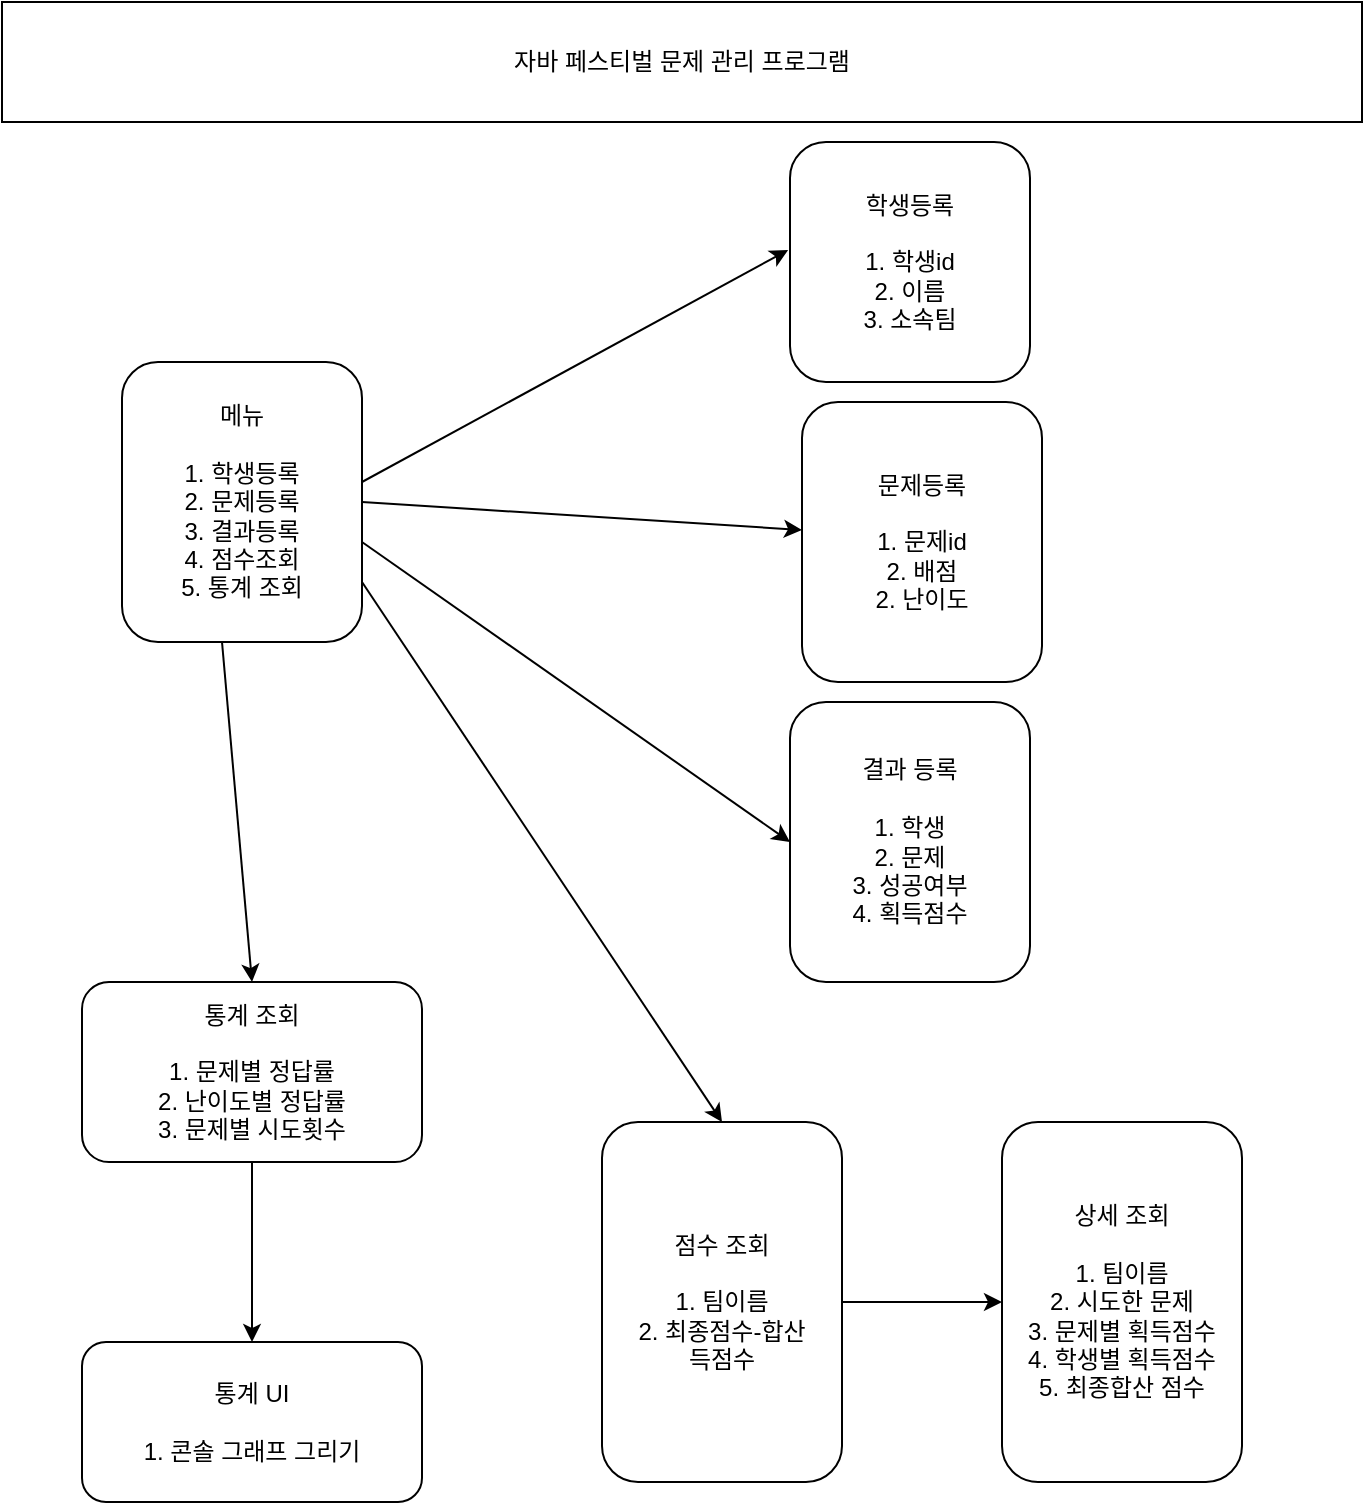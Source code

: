 <mxfile version="20.8.10" type="device"><diagram id="C5RBs43oDa-KdzZeNtuy" name="Page-1"><mxGraphModel dx="1434" dy="844" grid="1" gridSize="10" guides="1" tooltips="1" connect="1" arrows="1" fold="1" page="1" pageScale="1" pageWidth="827" pageHeight="1169" math="0" shadow="0"><root><mxCell id="WIyWlLk6GJQsqaUBKTNV-0"/><mxCell id="WIyWlLk6GJQsqaUBKTNV-1" parent="WIyWlLk6GJQsqaUBKTNV-0"/><mxCell id="WIyWlLk6GJQsqaUBKTNV-3" value="학생등록&lt;br&gt;&lt;br&gt;1. 학생id&lt;br&gt;2. 이름&lt;br&gt;3. 소속팀" style="rounded=1;whiteSpace=wrap;html=1;fontSize=12;glass=0;strokeWidth=1;shadow=0;" parent="WIyWlLk6GJQsqaUBKTNV-1" vertex="1"><mxGeometry x="414" y="180" width="120" height="120" as="geometry"/></mxCell><mxCell id="hzerCCfVcDW8n5RPLtf0-0" value="문제등록&lt;br&gt;&lt;br&gt;1. 문제id&lt;br&gt;2. 배점&lt;br&gt;2. 난이도" style="rounded=1;whiteSpace=wrap;html=1;fontSize=12;glass=0;strokeWidth=1;shadow=0;" parent="WIyWlLk6GJQsqaUBKTNV-1" vertex="1"><mxGeometry x="420" y="310" width="120" height="140" as="geometry"/></mxCell><mxCell id="hzerCCfVcDW8n5RPLtf0-1" value="결과 등록&lt;br&gt;&lt;br&gt;1. 학생&lt;br&gt;2. 문제&lt;br&gt;3. 성공여부&lt;br&gt;4. 획득점수" style="rounded=1;whiteSpace=wrap;html=1;fontSize=12;glass=0;strokeWidth=1;shadow=0;" parent="WIyWlLk6GJQsqaUBKTNV-1" vertex="1"><mxGeometry x="414" y="460" width="120" height="140" as="geometry"/></mxCell><mxCell id="hzerCCfVcDW8n5RPLtf0-2" value="점수 조회&lt;br&gt;&lt;br&gt;1. 팀이름&lt;br&gt;2. 최종점수-합산&lt;br&gt;득점수" style="rounded=1;whiteSpace=wrap;html=1;fontSize=12;glass=0;strokeWidth=1;shadow=0;" parent="WIyWlLk6GJQsqaUBKTNV-1" vertex="1"><mxGeometry x="320" y="670" width="120" height="180" as="geometry"/></mxCell><mxCell id="hzerCCfVcDW8n5RPLtf0-5" value="메뉴&lt;br&gt;&lt;br&gt;1. 학생등록&lt;br&gt;2. 문제등록&lt;br&gt;3. 결과등록&lt;br&gt;4. 점수조회&lt;br&gt;5. 통계 조회" style="rounded=1;whiteSpace=wrap;html=1;fontSize=12;glass=0;strokeWidth=1;shadow=0;" parent="WIyWlLk6GJQsqaUBKTNV-1" vertex="1"><mxGeometry x="80" y="290" width="120" height="140" as="geometry"/></mxCell><mxCell id="hzerCCfVcDW8n5RPLtf0-6" value="" style="endArrow=classic;html=1;rounded=0;entryX=-0.008;entryY=0.45;entryDx=0;entryDy=0;entryPerimeter=0;" parent="WIyWlLk6GJQsqaUBKTNV-1" target="WIyWlLk6GJQsqaUBKTNV-3" edge="1"><mxGeometry width="50" height="50" relative="1" as="geometry"><mxPoint x="200" y="350" as="sourcePoint"/><mxPoint x="250" y="300" as="targetPoint"/></mxGeometry></mxCell><mxCell id="hzerCCfVcDW8n5RPLtf0-7" value="" style="endArrow=classic;html=1;rounded=0;entryX=0;entryY=0.457;entryDx=0;entryDy=0;entryPerimeter=0;exitX=1;exitY=0.5;exitDx=0;exitDy=0;" parent="WIyWlLk6GJQsqaUBKTNV-1" source="hzerCCfVcDW8n5RPLtf0-5" target="hzerCCfVcDW8n5RPLtf0-0" edge="1"><mxGeometry width="50" height="50" relative="1" as="geometry"><mxPoint x="260" y="456" as="sourcePoint"/><mxPoint x="349.04" y="320" as="targetPoint"/></mxGeometry></mxCell><mxCell id="hzerCCfVcDW8n5RPLtf0-8" value="" style="endArrow=classic;html=1;rounded=0;entryX=0;entryY=0.5;entryDx=0;entryDy=0;exitX=1;exitY=0.5;exitDx=0;exitDy=0;" parent="WIyWlLk6GJQsqaUBKTNV-1" target="hzerCCfVcDW8n5RPLtf0-1" edge="1"><mxGeometry width="50" height="50" relative="1" as="geometry"><mxPoint x="200" y="380" as="sourcePoint"/><mxPoint x="510" y="403.98" as="targetPoint"/></mxGeometry></mxCell><mxCell id="hzerCCfVcDW8n5RPLtf0-9" value="" style="endArrow=classic;html=1;rounded=0;entryX=0.5;entryY=0;entryDx=0;entryDy=0;exitX=1;exitY=0.5;exitDx=0;exitDy=0;" parent="WIyWlLk6GJQsqaUBKTNV-1" target="hzerCCfVcDW8n5RPLtf0-2" edge="1"><mxGeometry width="50" height="50" relative="1" as="geometry"><mxPoint x="200" y="400" as="sourcePoint"/><mxPoint x="510" y="600" as="targetPoint"/></mxGeometry></mxCell><mxCell id="hzerCCfVcDW8n5RPLtf0-10" value="자바 페스티벌 문제 관리 프로그램" style="rounded=0;whiteSpace=wrap;html=1;" parent="WIyWlLk6GJQsqaUBKTNV-1" vertex="1"><mxGeometry x="20" y="110" width="680" height="60" as="geometry"/></mxCell><mxCell id="hzerCCfVcDW8n5RPLtf0-11" value="상세 조회&lt;br&gt;&lt;br&gt;1. 팀이름&lt;br&gt;2. 시도한 문제&lt;br&gt;3. 문제별 획득점수&lt;br&gt;4. 학생별 획득점수&lt;br&gt;5. 최종합산 점수" style="rounded=1;whiteSpace=wrap;html=1;fontSize=12;glass=0;strokeWidth=1;shadow=0;" parent="WIyWlLk6GJQsqaUBKTNV-1" vertex="1"><mxGeometry x="520" y="670" width="120" height="180" as="geometry"/></mxCell><mxCell id="hzerCCfVcDW8n5RPLtf0-12" value="" style="endArrow=classic;html=1;rounded=0;entryX=0;entryY=0.5;entryDx=0;entryDy=0;" parent="WIyWlLk6GJQsqaUBKTNV-1" source="hzerCCfVcDW8n5RPLtf0-2" target="hzerCCfVcDW8n5RPLtf0-11" edge="1"><mxGeometry width="50" height="50" relative="1" as="geometry"><mxPoint x="210" y="410" as="sourcePoint"/><mxPoint x="280" y="530" as="targetPoint"/><Array as="points"/></mxGeometry></mxCell><mxCell id="hzerCCfVcDW8n5RPLtf0-13" value="통계 조회&lt;br&gt;&lt;br&gt;1. 문제별 정답률&lt;br&gt;2. 난이도별 정답률&lt;br&gt;3. 문제별 시도횟수" style="rounded=1;whiteSpace=wrap;html=1;fontSize=12;glass=0;strokeWidth=1;shadow=0;" parent="WIyWlLk6GJQsqaUBKTNV-1" vertex="1"><mxGeometry x="60" y="600" width="170" height="90" as="geometry"/></mxCell><mxCell id="hzerCCfVcDW8n5RPLtf0-14" value="" style="endArrow=classic;html=1;rounded=0;entryX=0.5;entryY=0;entryDx=0;entryDy=0;exitX=1;exitY=0.5;exitDx=0;exitDy=0;" parent="WIyWlLk6GJQsqaUBKTNV-1" target="hzerCCfVcDW8n5RPLtf0-13" edge="1"><mxGeometry width="50" height="50" relative="1" as="geometry"><mxPoint x="130" y="430" as="sourcePoint"/><mxPoint x="310" y="700" as="targetPoint"/></mxGeometry></mxCell><mxCell id="hzerCCfVcDW8n5RPLtf0-15" value="통계 UI&lt;br&gt;&lt;br&gt;1. 콘솔 그래프 그리기" style="rounded=1;whiteSpace=wrap;html=1;fontSize=12;glass=0;strokeWidth=1;shadow=0;" parent="WIyWlLk6GJQsqaUBKTNV-1" vertex="1"><mxGeometry x="60" y="780" width="170" height="80" as="geometry"/></mxCell><mxCell id="hzerCCfVcDW8n5RPLtf0-16" value="" style="endArrow=classic;html=1;rounded=0;entryX=0.5;entryY=0;entryDx=0;entryDy=0;exitX=0.5;exitY=1;exitDx=0;exitDy=0;" parent="WIyWlLk6GJQsqaUBKTNV-1" source="hzerCCfVcDW8n5RPLtf0-13" target="hzerCCfVcDW8n5RPLtf0-15" edge="1"><mxGeometry width="50" height="50" relative="1" as="geometry"><mxPoint x="220" y="700" as="sourcePoint"/><mxPoint x="210" y="870" as="targetPoint"/></mxGeometry></mxCell></root></mxGraphModel></diagram></mxfile>